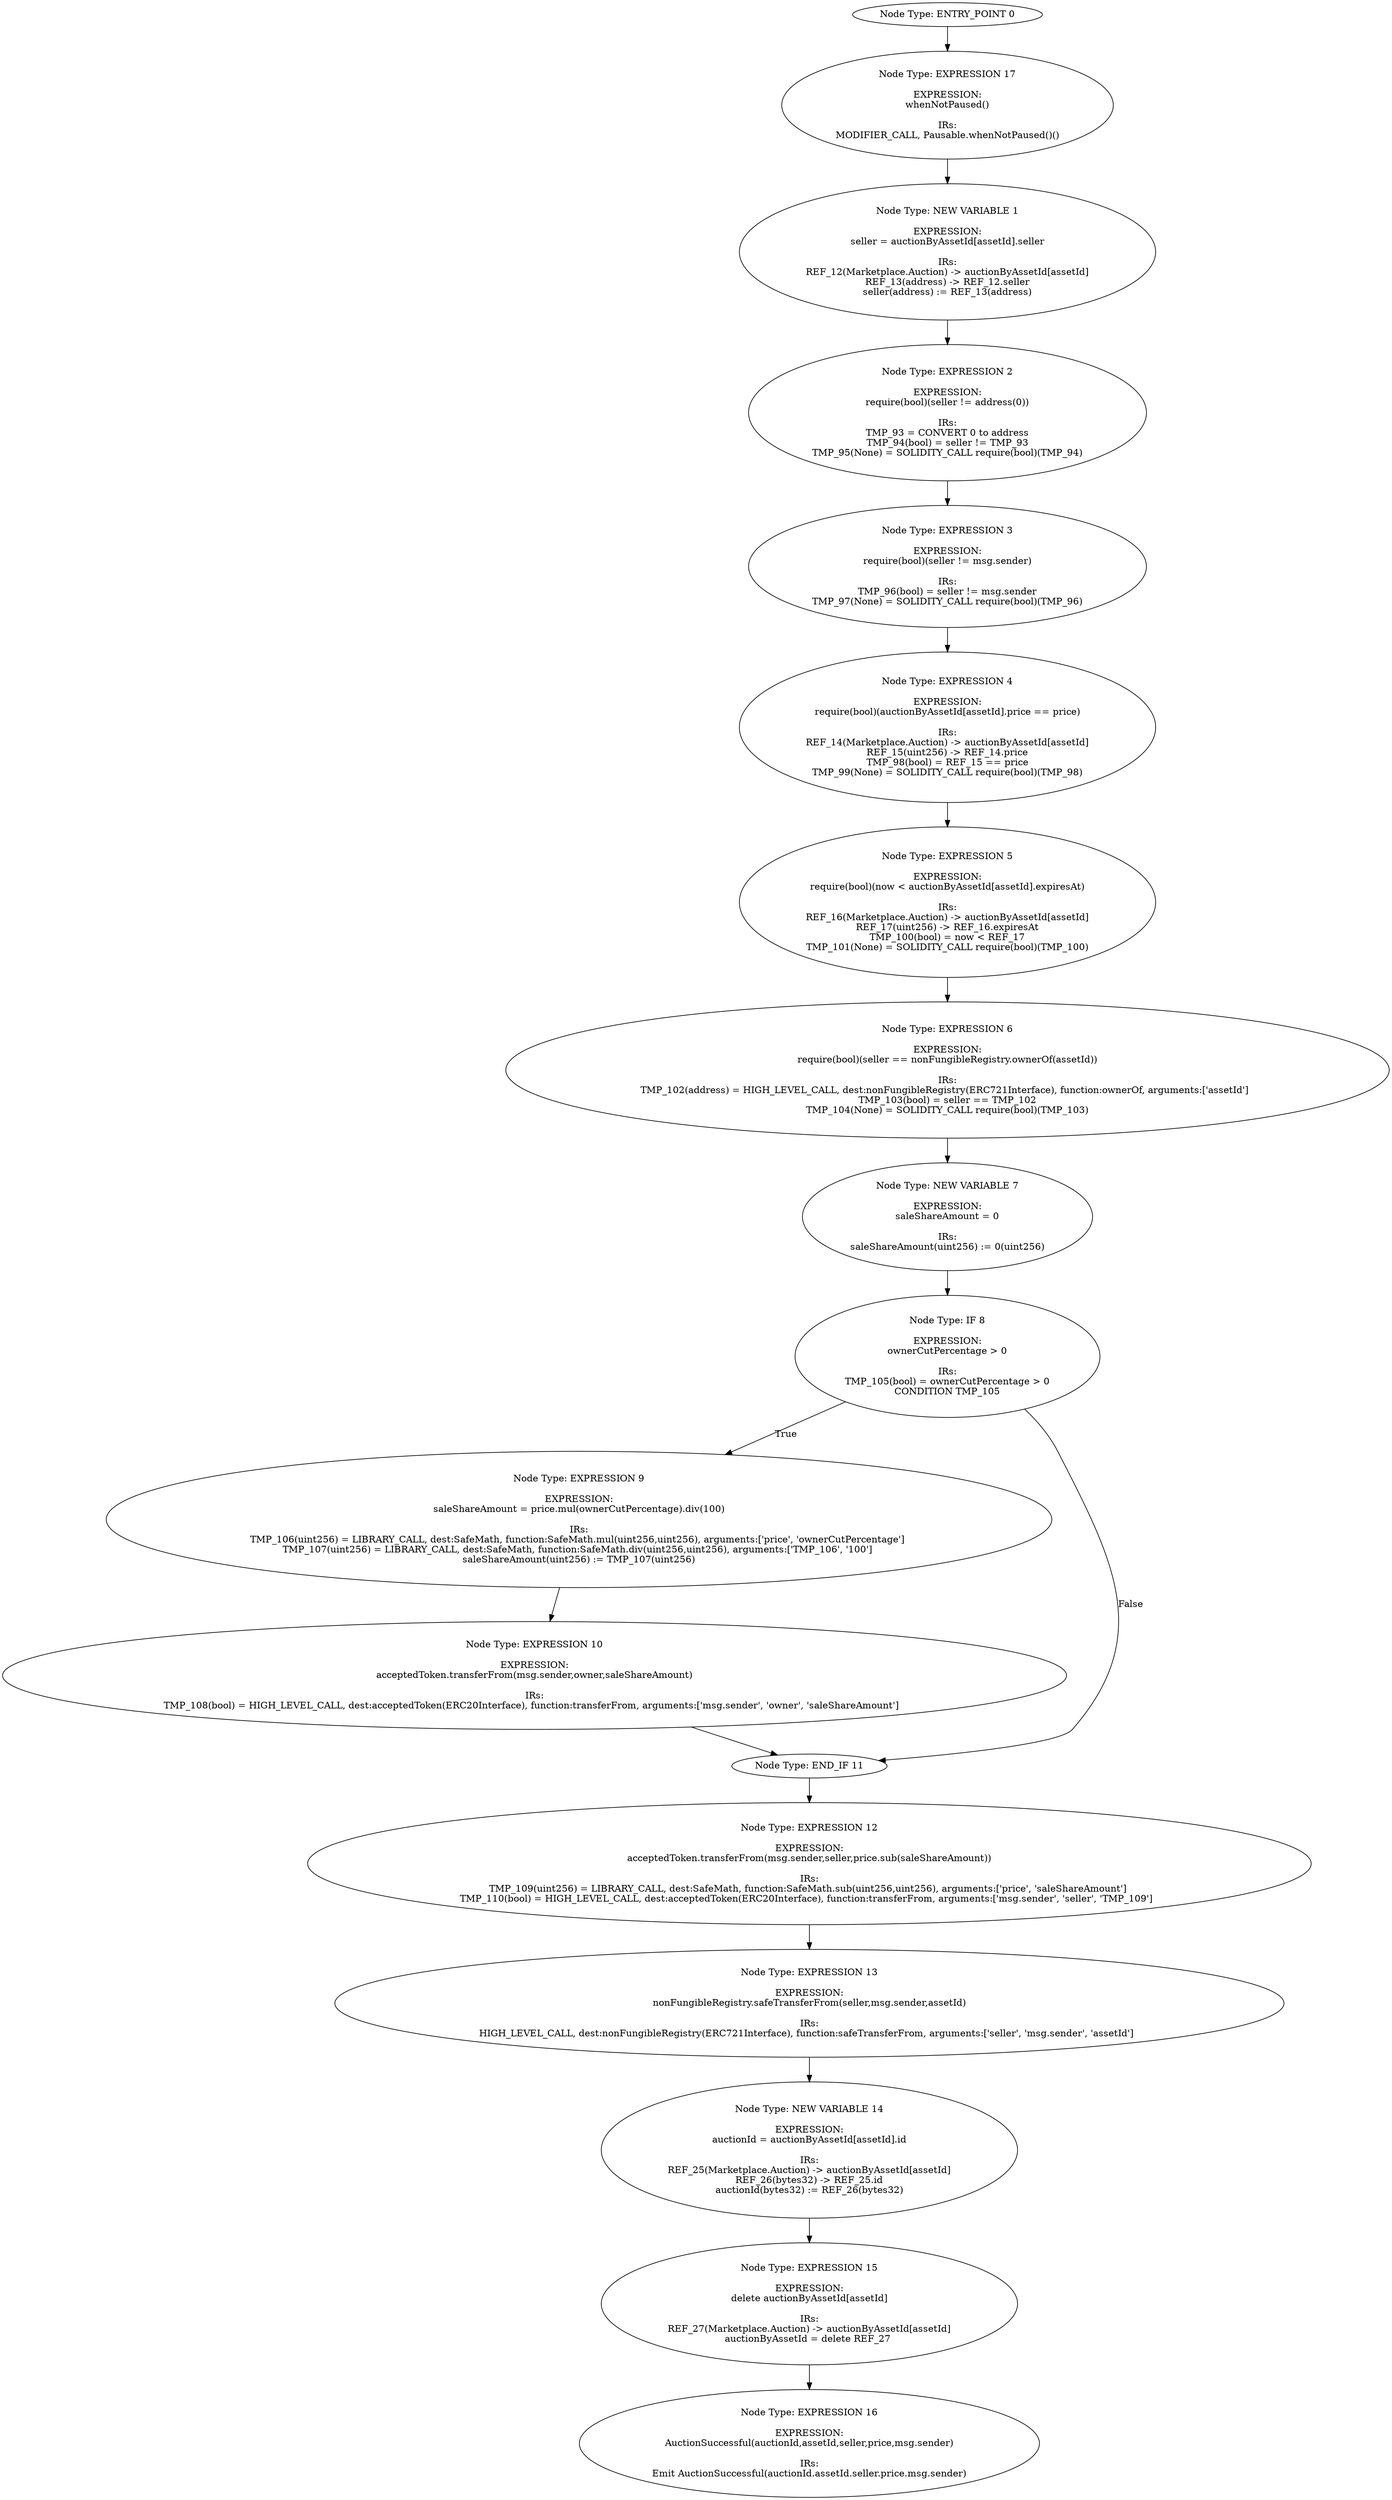 digraph{
0[label="Node Type: ENTRY_POINT 0
"];
0->17;
1[label="Node Type: NEW VARIABLE 1

EXPRESSION:
seller = auctionByAssetId[assetId].seller

IRs:
REF_12(Marketplace.Auction) -> auctionByAssetId[assetId]
REF_13(address) -> REF_12.seller
seller(address) := REF_13(address)"];
1->2;
2[label="Node Type: EXPRESSION 2

EXPRESSION:
require(bool)(seller != address(0))

IRs:
TMP_93 = CONVERT 0 to address
TMP_94(bool) = seller != TMP_93
TMP_95(None) = SOLIDITY_CALL require(bool)(TMP_94)"];
2->3;
3[label="Node Type: EXPRESSION 3

EXPRESSION:
require(bool)(seller != msg.sender)

IRs:
TMP_96(bool) = seller != msg.sender
TMP_97(None) = SOLIDITY_CALL require(bool)(TMP_96)"];
3->4;
4[label="Node Type: EXPRESSION 4

EXPRESSION:
require(bool)(auctionByAssetId[assetId].price == price)

IRs:
REF_14(Marketplace.Auction) -> auctionByAssetId[assetId]
REF_15(uint256) -> REF_14.price
TMP_98(bool) = REF_15 == price
TMP_99(None) = SOLIDITY_CALL require(bool)(TMP_98)"];
4->5;
5[label="Node Type: EXPRESSION 5

EXPRESSION:
require(bool)(now < auctionByAssetId[assetId].expiresAt)

IRs:
REF_16(Marketplace.Auction) -> auctionByAssetId[assetId]
REF_17(uint256) -> REF_16.expiresAt
TMP_100(bool) = now < REF_17
TMP_101(None) = SOLIDITY_CALL require(bool)(TMP_100)"];
5->6;
6[label="Node Type: EXPRESSION 6

EXPRESSION:
require(bool)(seller == nonFungibleRegistry.ownerOf(assetId))

IRs:
TMP_102(address) = HIGH_LEVEL_CALL, dest:nonFungibleRegistry(ERC721Interface), function:ownerOf, arguments:['assetId']  
TMP_103(bool) = seller == TMP_102
TMP_104(None) = SOLIDITY_CALL require(bool)(TMP_103)"];
6->7;
7[label="Node Type: NEW VARIABLE 7

EXPRESSION:
saleShareAmount = 0

IRs:
saleShareAmount(uint256) := 0(uint256)"];
7->8;
8[label="Node Type: IF 8

EXPRESSION:
ownerCutPercentage > 0

IRs:
TMP_105(bool) = ownerCutPercentage > 0
CONDITION TMP_105"];
8->9[label="True"];
8->11[label="False"];
9[label="Node Type: EXPRESSION 9

EXPRESSION:
saleShareAmount = price.mul(ownerCutPercentage).div(100)

IRs:
TMP_106(uint256) = LIBRARY_CALL, dest:SafeMath, function:SafeMath.mul(uint256,uint256), arguments:['price', 'ownerCutPercentage'] 
TMP_107(uint256) = LIBRARY_CALL, dest:SafeMath, function:SafeMath.div(uint256,uint256), arguments:['TMP_106', '100'] 
saleShareAmount(uint256) := TMP_107(uint256)"];
9->10;
10[label="Node Type: EXPRESSION 10

EXPRESSION:
acceptedToken.transferFrom(msg.sender,owner,saleShareAmount)

IRs:
TMP_108(bool) = HIGH_LEVEL_CALL, dest:acceptedToken(ERC20Interface), function:transferFrom, arguments:['msg.sender', 'owner', 'saleShareAmount']  "];
10->11;
11[label="Node Type: END_IF 11
"];
11->12;
12[label="Node Type: EXPRESSION 12

EXPRESSION:
acceptedToken.transferFrom(msg.sender,seller,price.sub(saleShareAmount))

IRs:
TMP_109(uint256) = LIBRARY_CALL, dest:SafeMath, function:SafeMath.sub(uint256,uint256), arguments:['price', 'saleShareAmount'] 
TMP_110(bool) = HIGH_LEVEL_CALL, dest:acceptedToken(ERC20Interface), function:transferFrom, arguments:['msg.sender', 'seller', 'TMP_109']  "];
12->13;
13[label="Node Type: EXPRESSION 13

EXPRESSION:
nonFungibleRegistry.safeTransferFrom(seller,msg.sender,assetId)

IRs:
HIGH_LEVEL_CALL, dest:nonFungibleRegistry(ERC721Interface), function:safeTransferFrom, arguments:['seller', 'msg.sender', 'assetId']  "];
13->14;
14[label="Node Type: NEW VARIABLE 14

EXPRESSION:
auctionId = auctionByAssetId[assetId].id

IRs:
REF_25(Marketplace.Auction) -> auctionByAssetId[assetId]
REF_26(bytes32) -> REF_25.id
auctionId(bytes32) := REF_26(bytes32)"];
14->15;
15[label="Node Type: EXPRESSION 15

EXPRESSION:
delete auctionByAssetId[assetId]

IRs:
REF_27(Marketplace.Auction) -> auctionByAssetId[assetId]
auctionByAssetId = delete REF_27 "];
15->16;
16[label="Node Type: EXPRESSION 16

EXPRESSION:
AuctionSuccessful(auctionId,assetId,seller,price,msg.sender)

IRs:
Emit AuctionSuccessful(auctionId.assetId.seller.price.msg.sender)"];
17[label="Node Type: EXPRESSION 17

EXPRESSION:
whenNotPaused()

IRs:
MODIFIER_CALL, Pausable.whenNotPaused()()"];
17->1;
}
